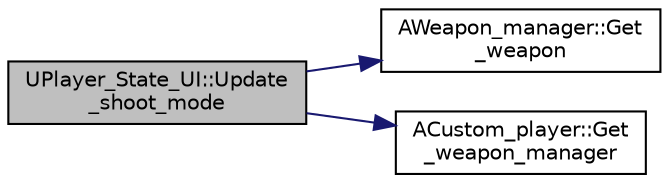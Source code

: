 digraph "UPlayer_State_UI::Update_shoot_mode"
{
 // LATEX_PDF_SIZE
  edge [fontname="Helvetica",fontsize="10",labelfontname="Helvetica",labelfontsize="10"];
  node [fontname="Helvetica",fontsize="10",shape=record];
  rankdir="LR";
  Node1 [label="UPlayer_State_UI::Update\l_shoot_mode",height=0.2,width=0.4,color="black", fillcolor="grey75", style="filled", fontcolor="black",tooltip="발사 방법 UI 갱신"];
  Node1 -> Node2 [color="midnightblue",fontsize="10",style="solid",fontname="Helvetica"];
  Node2 [label="AWeapon_manager::Get\l_weapon",height=0.2,width=0.4,color="black", fillcolor="white", style="filled",URL="$class_a_weapon__manager.html#a24bc84ec406d1277dd5561e8fdfd67b7",tooltip="현재 착용 중인 무기를 갖고옴"];
  Node1 -> Node3 [color="midnightblue",fontsize="10",style="solid",fontname="Helvetica"];
  Node3 [label="ACustom_player::Get\l_weapon_manager",height=0.2,width=0.4,color="black", fillcolor="white", style="filled",URL="$class_a_custom__player.html#a097b214e2b74b0b12b82f0ffadfd3674",tooltip="무기 매니저를 갖고옴"];
}
